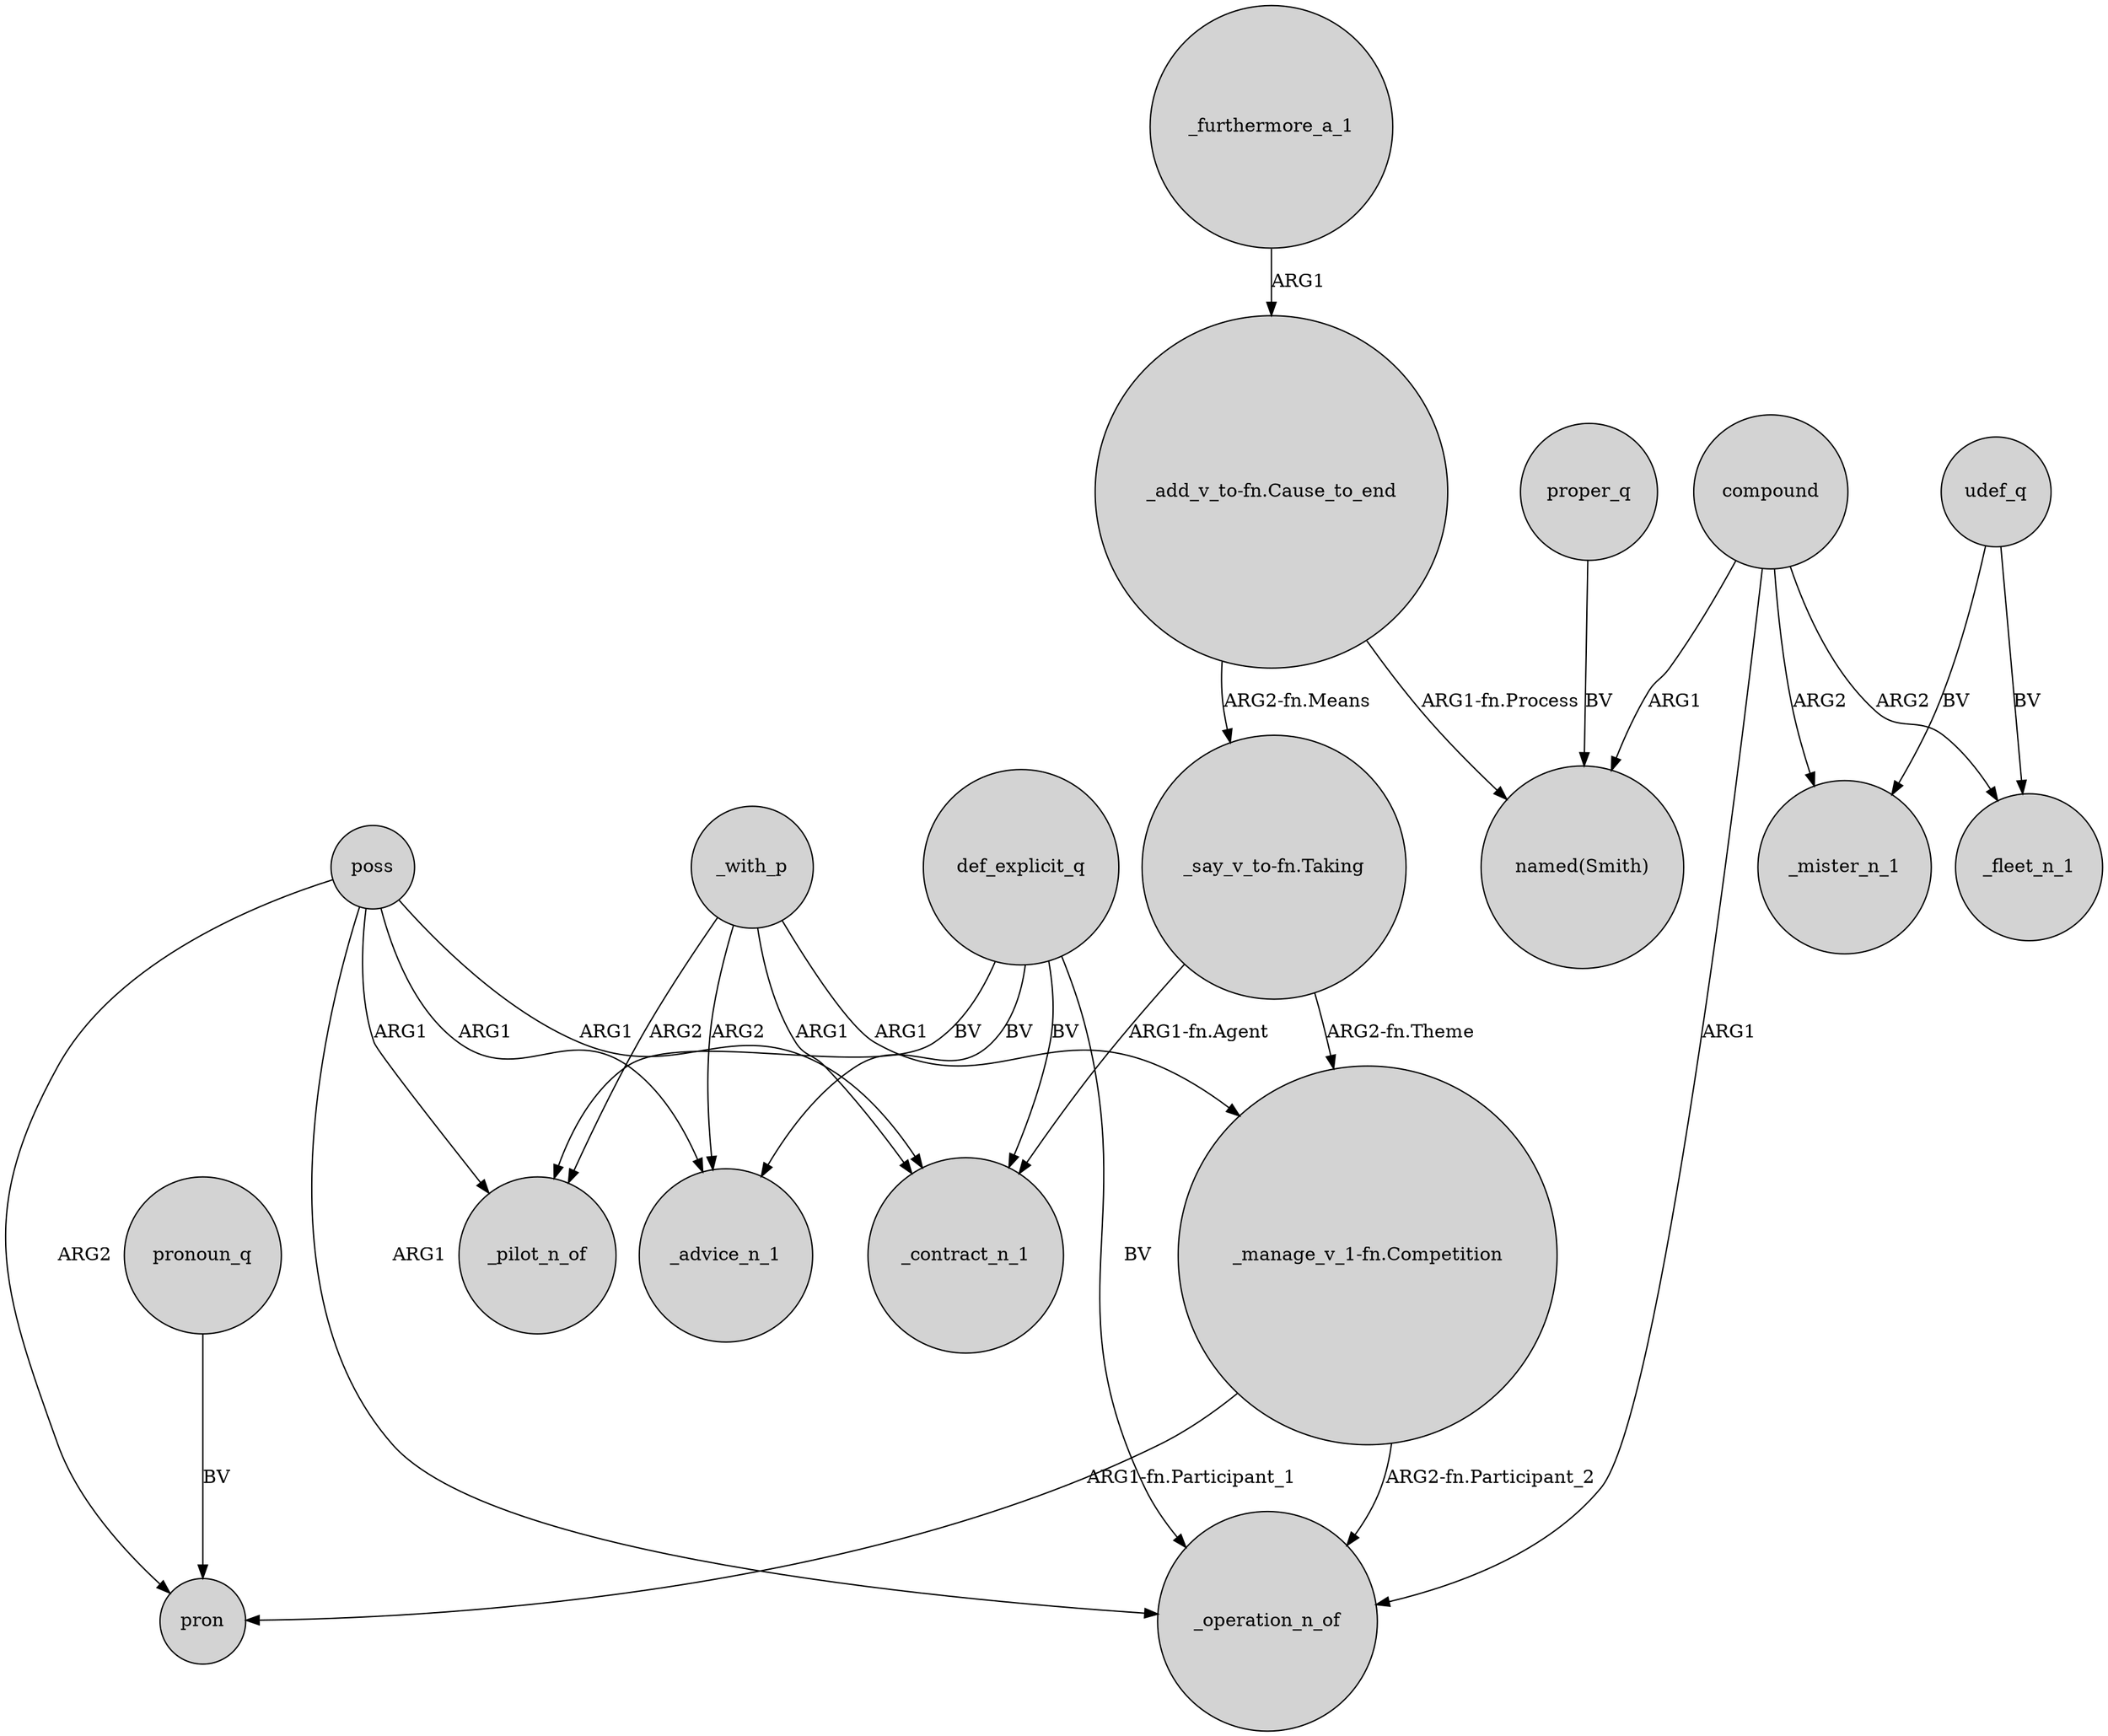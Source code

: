 digraph {
	node [shape=circle style=filled]
	poss -> _pilot_n_of [label=ARG1]
	compound -> _fleet_n_1 [label=ARG2]
	compound -> _mister_n_1 [label=ARG2]
	_with_p -> _advice_n_1 [label=ARG2]
	proper_q -> "named(Smith)" [label=BV]
	"_add_v_to-fn.Cause_to_end" -> "_say_v_to-fn.Taking" [label="ARG2-fn.Means"]
	"_say_v_to-fn.Taking" -> _contract_n_1 [label="ARG1-fn.Agent"]
	"_say_v_to-fn.Taking" -> "_manage_v_1-fn.Competition" [label="ARG2-fn.Theme"]
	udef_q -> _fleet_n_1 [label=BV]
	"_manage_v_1-fn.Competition" -> _operation_n_of [label="ARG2-fn.Participant_2"]
	"_add_v_to-fn.Cause_to_end" -> "named(Smith)" [label="ARG1-fn.Process"]
	poss -> _operation_n_of [label=ARG1]
	def_explicit_q -> _advice_n_1 [label=BV]
	compound -> _operation_n_of [label=ARG1]
	udef_q -> _mister_n_1 [label=BV]
	compound -> "named(Smith)" [label=ARG1]
	poss -> _advice_n_1 [label=ARG1]
	pronoun_q -> pron [label=BV]
	_with_p -> _contract_n_1 [label=ARG1]
	poss -> pron [label=ARG2]
	_furthermore_a_1 -> "_add_v_to-fn.Cause_to_end" [label=ARG1]
	poss -> _contract_n_1 [label=ARG1]
	_with_p -> _pilot_n_of [label=ARG2]
	_with_p -> "_manage_v_1-fn.Competition" [label=ARG1]
	def_explicit_q -> _pilot_n_of [label=BV]
	def_explicit_q -> _operation_n_of [label=BV]
	def_explicit_q -> _contract_n_1 [label=BV]
	"_manage_v_1-fn.Competition" -> pron [label="ARG1-fn.Participant_1"]
}
